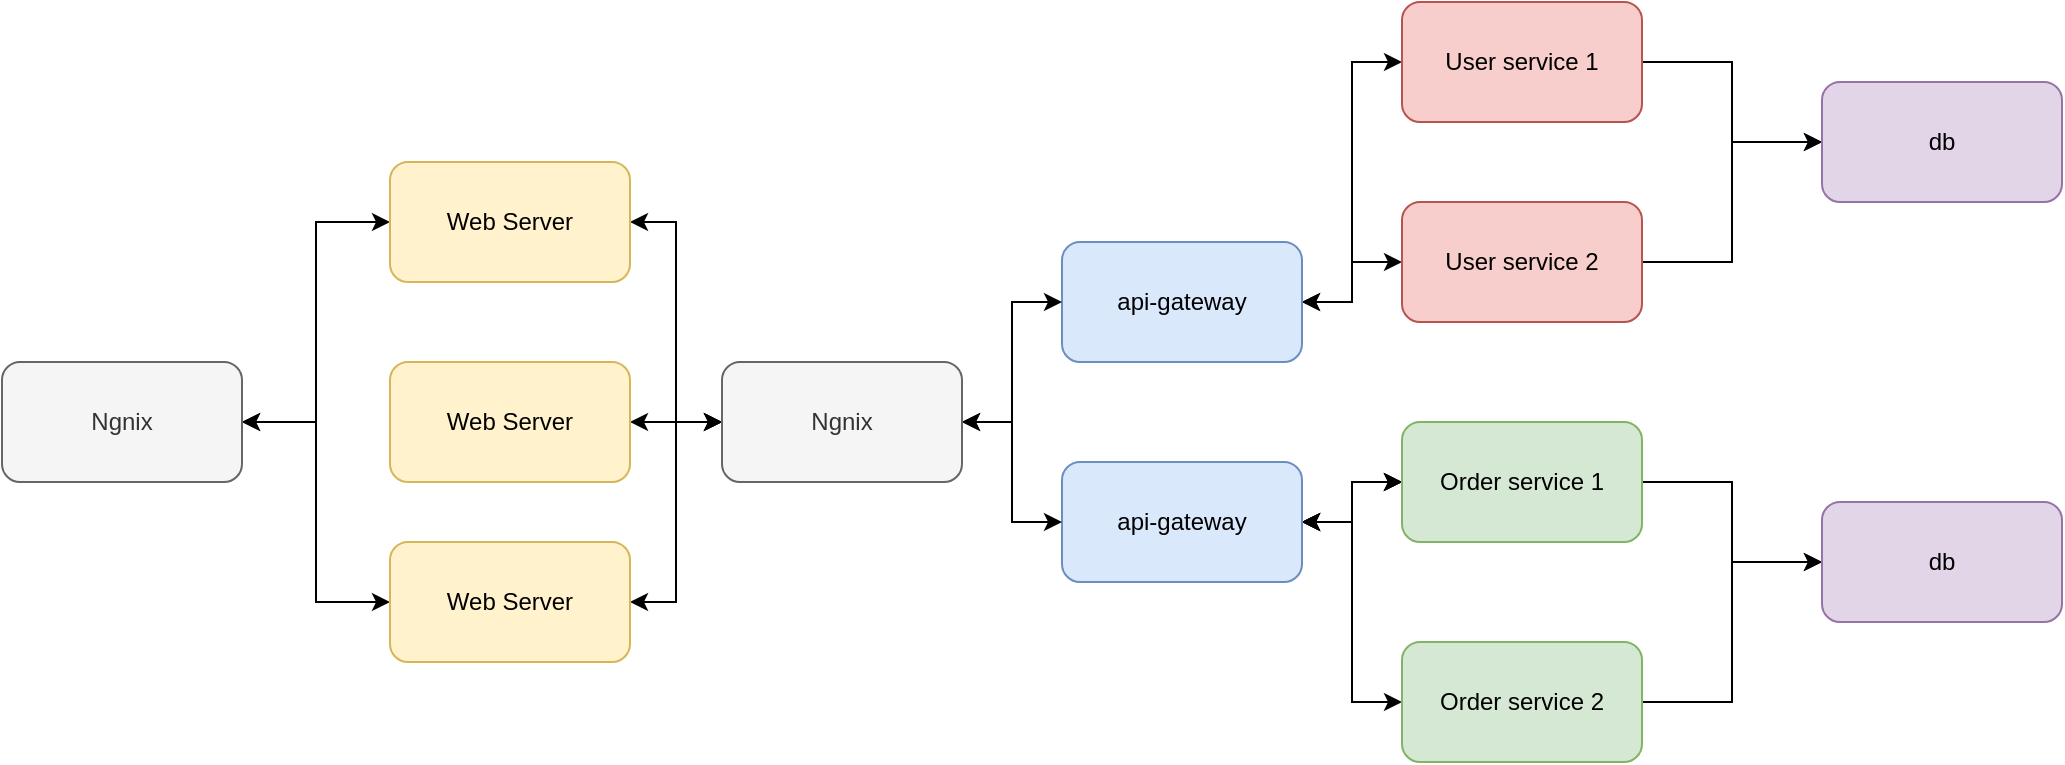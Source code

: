 <mxfile version="20.3.0" type="github">
  <diagram id="aiiDbgRZSWBqUHNrifRS" name="第 1 页">
    <mxGraphModel dx="1338" dy="834" grid="1" gridSize="10" guides="1" tooltips="1" connect="1" arrows="1" fold="1" page="1" pageScale="1" pageWidth="1200" pageHeight="1920" math="0" shadow="0">
      <root>
        <mxCell id="0" />
        <mxCell id="1" parent="0" />
        <mxCell id="WuYiRlA6hki28xHHOQbL-19" style="edgeStyle=orthogonalEdgeStyle;rounded=0;orthogonalLoop=1;jettySize=auto;html=1;entryX=0;entryY=0.5;entryDx=0;entryDy=0;startArrow=classic;startFill=1;" edge="1" parent="1" source="WuYiRlA6hki28xHHOQbL-1" target="WuYiRlA6hki28xHHOQbL-4">
          <mxGeometry relative="1" as="geometry" />
        </mxCell>
        <mxCell id="WuYiRlA6hki28xHHOQbL-20" style="edgeStyle=orthogonalEdgeStyle;rounded=0;orthogonalLoop=1;jettySize=auto;html=1;entryX=0;entryY=0.5;entryDx=0;entryDy=0;startArrow=classic;startFill=1;" edge="1" parent="1" source="WuYiRlA6hki28xHHOQbL-1" target="WuYiRlA6hki28xHHOQbL-3">
          <mxGeometry relative="1" as="geometry" />
        </mxCell>
        <mxCell id="WuYiRlA6hki28xHHOQbL-1" value="Ngnix" style="rounded=1;whiteSpace=wrap;html=1;fillColor=#f5f5f5;fontColor=#333333;strokeColor=#666666;" vertex="1" parent="1">
          <mxGeometry x="100" y="230" width="120" height="60" as="geometry" />
        </mxCell>
        <mxCell id="WuYiRlA6hki28xHHOQbL-21" style="edgeStyle=orthogonalEdgeStyle;rounded=0;orthogonalLoop=1;jettySize=auto;html=1;startArrow=classic;startFill=1;" edge="1" parent="1" source="WuYiRlA6hki28xHHOQbL-2" target="WuYiRlA6hki28xHHOQbL-7">
          <mxGeometry relative="1" as="geometry" />
        </mxCell>
        <mxCell id="WuYiRlA6hki28xHHOQbL-2" value="Web Server" style="rounded=1;whiteSpace=wrap;html=1;fillColor=#fff2cc;strokeColor=#d6b656;" vertex="1" parent="1">
          <mxGeometry x="294" y="230" width="120" height="60" as="geometry" />
        </mxCell>
        <mxCell id="WuYiRlA6hki28xHHOQbL-23" style="edgeStyle=orthogonalEdgeStyle;rounded=0;orthogonalLoop=1;jettySize=auto;html=1;entryX=0;entryY=0.5;entryDx=0;entryDy=0;startArrow=classic;startFill=1;" edge="1" parent="1" source="WuYiRlA6hki28xHHOQbL-3" target="WuYiRlA6hki28xHHOQbL-7">
          <mxGeometry relative="1" as="geometry" />
        </mxCell>
        <mxCell id="WuYiRlA6hki28xHHOQbL-3" value="Web Server" style="rounded=1;whiteSpace=wrap;html=1;fillColor=#fff2cc;strokeColor=#d6b656;" vertex="1" parent="1">
          <mxGeometry x="294" y="320" width="120" height="60" as="geometry" />
        </mxCell>
        <mxCell id="WuYiRlA6hki28xHHOQbL-22" style="edgeStyle=orthogonalEdgeStyle;rounded=0;orthogonalLoop=1;jettySize=auto;html=1;entryX=0;entryY=0.5;entryDx=0;entryDy=0;startArrow=classic;startFill=1;" edge="1" parent="1" source="WuYiRlA6hki28xHHOQbL-4" target="WuYiRlA6hki28xHHOQbL-7">
          <mxGeometry relative="1" as="geometry" />
        </mxCell>
        <mxCell id="WuYiRlA6hki28xHHOQbL-4" value="Web Server" style="rounded=1;whiteSpace=wrap;html=1;fillColor=#fff2cc;strokeColor=#d6b656;" vertex="1" parent="1">
          <mxGeometry x="294" y="130" width="120" height="60" as="geometry" />
        </mxCell>
        <mxCell id="WuYiRlA6hki28xHHOQbL-26" style="edgeStyle=orthogonalEdgeStyle;rounded=0;orthogonalLoop=1;jettySize=auto;html=1;entryX=0;entryY=0.5;entryDx=0;entryDy=0;startArrow=classic;startFill=1;" edge="1" parent="1" source="WuYiRlA6hki28xHHOQbL-5" target="WuYiRlA6hki28xHHOQbL-8">
          <mxGeometry relative="1" as="geometry" />
        </mxCell>
        <mxCell id="WuYiRlA6hki28xHHOQbL-27" style="edgeStyle=orthogonalEdgeStyle;rounded=0;orthogonalLoop=1;jettySize=auto;html=1;entryX=0;entryY=0.5;entryDx=0;entryDy=0;startArrow=classic;startFill=1;" edge="1" parent="1" source="WuYiRlA6hki28xHHOQbL-5" target="WuYiRlA6hki28xHHOQbL-10">
          <mxGeometry relative="1" as="geometry" />
        </mxCell>
        <mxCell id="WuYiRlA6hki28xHHOQbL-5" value="api-gateway" style="rounded=1;whiteSpace=wrap;html=1;fillColor=#dae8fc;strokeColor=#6c8ebf;" vertex="1" parent="1">
          <mxGeometry x="630" y="170" width="120" height="60" as="geometry" />
        </mxCell>
        <mxCell id="WuYiRlA6hki28xHHOQbL-28" style="edgeStyle=orthogonalEdgeStyle;rounded=0;orthogonalLoop=1;jettySize=auto;html=1;entryX=0;entryY=0.5;entryDx=0;entryDy=0;startArrow=classic;startFill=1;" edge="1" parent="1" source="WuYiRlA6hki28xHHOQbL-6" target="WuYiRlA6hki28xHHOQbL-11">
          <mxGeometry relative="1" as="geometry" />
        </mxCell>
        <mxCell id="WuYiRlA6hki28xHHOQbL-29" value="" style="edgeStyle=orthogonalEdgeStyle;rounded=0;orthogonalLoop=1;jettySize=auto;html=1;startArrow=classic;startFill=1;" edge="1" parent="1" source="WuYiRlA6hki28xHHOQbL-6" target="WuYiRlA6hki28xHHOQbL-11">
          <mxGeometry relative="1" as="geometry" />
        </mxCell>
        <mxCell id="WuYiRlA6hki28xHHOQbL-30" value="" style="edgeStyle=orthogonalEdgeStyle;rounded=0;orthogonalLoop=1;jettySize=auto;html=1;startArrow=classic;startFill=1;" edge="1" parent="1" source="WuYiRlA6hki28xHHOQbL-6" target="WuYiRlA6hki28xHHOQbL-11">
          <mxGeometry relative="1" as="geometry" />
        </mxCell>
        <mxCell id="WuYiRlA6hki28xHHOQbL-31" style="edgeStyle=orthogonalEdgeStyle;rounded=0;orthogonalLoop=1;jettySize=auto;html=1;entryX=0;entryY=0.5;entryDx=0;entryDy=0;startArrow=classic;startFill=1;" edge="1" parent="1" source="WuYiRlA6hki28xHHOQbL-6" target="WuYiRlA6hki28xHHOQbL-12">
          <mxGeometry relative="1" as="geometry" />
        </mxCell>
        <mxCell id="WuYiRlA6hki28xHHOQbL-6" value="api-gateway" style="rounded=1;whiteSpace=wrap;html=1;fillColor=#dae8fc;strokeColor=#6c8ebf;" vertex="1" parent="1">
          <mxGeometry x="630" y="280" width="120" height="60" as="geometry" />
        </mxCell>
        <mxCell id="WuYiRlA6hki28xHHOQbL-24" style="edgeStyle=orthogonalEdgeStyle;rounded=0;orthogonalLoop=1;jettySize=auto;html=1;entryX=0;entryY=0.5;entryDx=0;entryDy=0;startArrow=classic;startFill=1;" edge="1" parent="1" source="WuYiRlA6hki28xHHOQbL-7" target="WuYiRlA6hki28xHHOQbL-5">
          <mxGeometry relative="1" as="geometry" />
        </mxCell>
        <mxCell id="WuYiRlA6hki28xHHOQbL-25" style="edgeStyle=orthogonalEdgeStyle;rounded=0;orthogonalLoop=1;jettySize=auto;html=1;entryX=0;entryY=0.5;entryDx=0;entryDy=0;startArrow=classic;startFill=1;" edge="1" parent="1" source="WuYiRlA6hki28xHHOQbL-7" target="WuYiRlA6hki28xHHOQbL-6">
          <mxGeometry relative="1" as="geometry" />
        </mxCell>
        <mxCell id="WuYiRlA6hki28xHHOQbL-7" value="Ngnix" style="rounded=1;whiteSpace=wrap;html=1;fillColor=#f5f5f5;fontColor=#333333;strokeColor=#666666;" vertex="1" parent="1">
          <mxGeometry x="460" y="230" width="120" height="60" as="geometry" />
        </mxCell>
        <mxCell id="WuYiRlA6hki28xHHOQbL-15" style="edgeStyle=orthogonalEdgeStyle;rounded=0;orthogonalLoop=1;jettySize=auto;html=1;entryX=0;entryY=0.5;entryDx=0;entryDy=0;" edge="1" parent="1" source="WuYiRlA6hki28xHHOQbL-8" target="WuYiRlA6hki28xHHOQbL-13">
          <mxGeometry relative="1" as="geometry" />
        </mxCell>
        <mxCell id="WuYiRlA6hki28xHHOQbL-8" value="User service 1" style="rounded=1;whiteSpace=wrap;html=1;fillColor=#f8cecc;strokeColor=#b85450;" vertex="1" parent="1">
          <mxGeometry x="800" y="50" width="120" height="60" as="geometry" />
        </mxCell>
        <mxCell id="WuYiRlA6hki28xHHOQbL-16" style="edgeStyle=orthogonalEdgeStyle;rounded=0;orthogonalLoop=1;jettySize=auto;html=1;entryX=0;entryY=0.5;entryDx=0;entryDy=0;" edge="1" parent="1" source="WuYiRlA6hki28xHHOQbL-10" target="WuYiRlA6hki28xHHOQbL-13">
          <mxGeometry relative="1" as="geometry" />
        </mxCell>
        <mxCell id="WuYiRlA6hki28xHHOQbL-10" value="User service 2" style="rounded=1;whiteSpace=wrap;html=1;fillColor=#f8cecc;strokeColor=#b85450;" vertex="1" parent="1">
          <mxGeometry x="800" y="150" width="120" height="60" as="geometry" />
        </mxCell>
        <mxCell id="WuYiRlA6hki28xHHOQbL-17" style="edgeStyle=orthogonalEdgeStyle;rounded=0;orthogonalLoop=1;jettySize=auto;html=1;entryX=0;entryY=0.5;entryDx=0;entryDy=0;" edge="1" parent="1" source="WuYiRlA6hki28xHHOQbL-11" target="WuYiRlA6hki28xHHOQbL-14">
          <mxGeometry relative="1" as="geometry" />
        </mxCell>
        <mxCell id="WuYiRlA6hki28xHHOQbL-11" value="Order service 1" style="rounded=1;whiteSpace=wrap;html=1;fillColor=#d5e8d4;strokeColor=#82b366;" vertex="1" parent="1">
          <mxGeometry x="800" y="260" width="120" height="60" as="geometry" />
        </mxCell>
        <mxCell id="WuYiRlA6hki28xHHOQbL-18" style="edgeStyle=orthogonalEdgeStyle;rounded=0;orthogonalLoop=1;jettySize=auto;html=1;entryX=0;entryY=0.5;entryDx=0;entryDy=0;" edge="1" parent="1" source="WuYiRlA6hki28xHHOQbL-12" target="WuYiRlA6hki28xHHOQbL-14">
          <mxGeometry relative="1" as="geometry" />
        </mxCell>
        <mxCell id="WuYiRlA6hki28xHHOQbL-12" value="Order service 2" style="rounded=1;whiteSpace=wrap;html=1;fillColor=#d5e8d4;strokeColor=#82b366;" vertex="1" parent="1">
          <mxGeometry x="800" y="370" width="120" height="60" as="geometry" />
        </mxCell>
        <mxCell id="WuYiRlA6hki28xHHOQbL-13" value="db" style="rounded=1;whiteSpace=wrap;html=1;fillColor=#e1d5e7;strokeColor=#9673a6;" vertex="1" parent="1">
          <mxGeometry x="1010" y="90" width="120" height="60" as="geometry" />
        </mxCell>
        <mxCell id="WuYiRlA6hki28xHHOQbL-14" value="db" style="rounded=1;whiteSpace=wrap;html=1;fillColor=#e1d5e7;strokeColor=#9673a6;" vertex="1" parent="1">
          <mxGeometry x="1010" y="300" width="120" height="60" as="geometry" />
        </mxCell>
      </root>
    </mxGraphModel>
  </diagram>
</mxfile>
